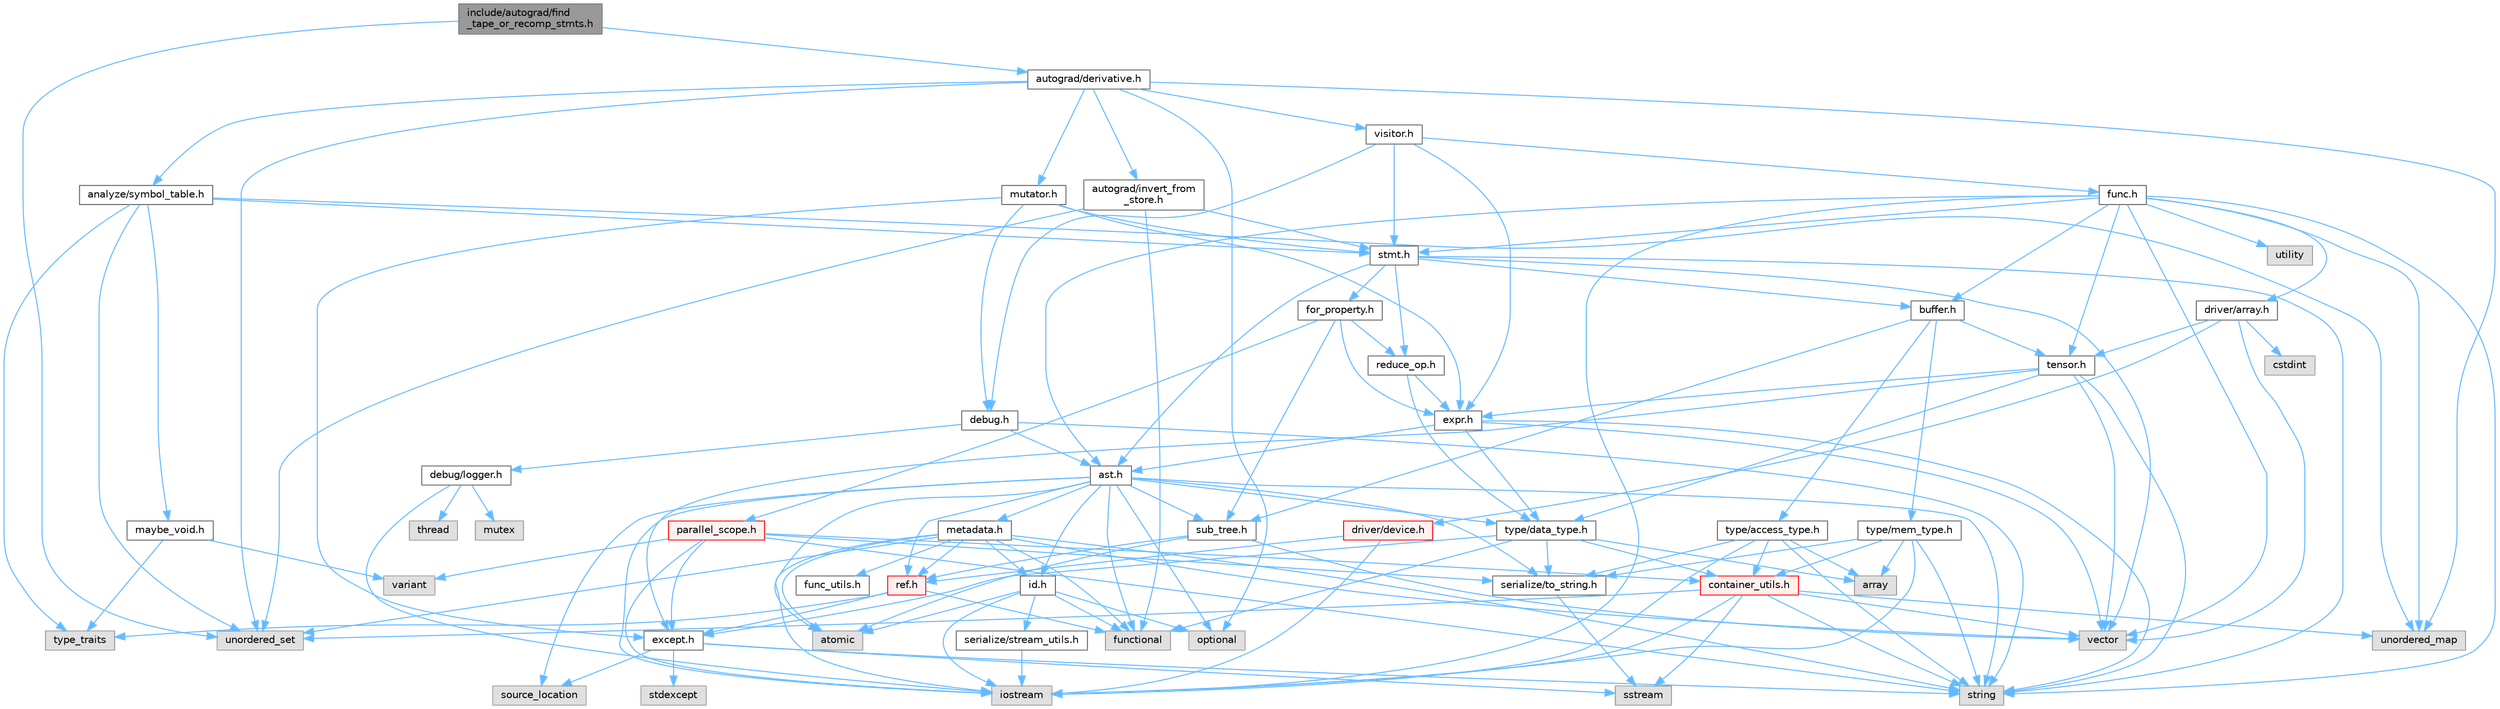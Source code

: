 digraph "include/autograd/find_tape_or_recomp_stmts.h"
{
 // LATEX_PDF_SIZE
  bgcolor="transparent";
  edge [fontname=Helvetica,fontsize=10,labelfontname=Helvetica,labelfontsize=10];
  node [fontname=Helvetica,fontsize=10,shape=box,height=0.2,width=0.4];
  Node1 [label="include/autograd/find\l_tape_or_recomp_stmts.h",height=0.2,width=0.4,color="gray40", fillcolor="grey60", style="filled", fontcolor="black",tooltip=" "];
  Node1 -> Node2 [color="steelblue1",style="solid"];
  Node2 [label="unordered_set",height=0.2,width=0.4,color="grey60", fillcolor="#E0E0E0", style="filled",tooltip=" "];
  Node1 -> Node3 [color="steelblue1",style="solid"];
  Node3 [label="autograd/derivative.h",height=0.2,width=0.4,color="grey40", fillcolor="white", style="filled",URL="$derivative_8h.html",tooltip=" "];
  Node3 -> Node4 [color="steelblue1",style="solid"];
  Node4 [label="optional",height=0.2,width=0.4,color="grey60", fillcolor="#E0E0E0", style="filled",tooltip=" "];
  Node3 -> Node5 [color="steelblue1",style="solid"];
  Node5 [label="unordered_map",height=0.2,width=0.4,color="grey60", fillcolor="#E0E0E0", style="filled",tooltip=" "];
  Node3 -> Node2 [color="steelblue1",style="solid"];
  Node3 -> Node6 [color="steelblue1",style="solid"];
  Node6 [label="analyze/symbol_table.h",height=0.2,width=0.4,color="grey40", fillcolor="white", style="filled",URL="$symbol__table_8h.html",tooltip=" "];
  Node6 -> Node7 [color="steelblue1",style="solid"];
  Node7 [label="type_traits",height=0.2,width=0.4,color="grey60", fillcolor="#E0E0E0", style="filled",tooltip=" "];
  Node6 -> Node5 [color="steelblue1",style="solid"];
  Node6 -> Node2 [color="steelblue1",style="solid"];
  Node6 -> Node8 [color="steelblue1",style="solid"];
  Node8 [label="maybe_void.h",height=0.2,width=0.4,color="grey40", fillcolor="white", style="filled",URL="$maybe__void_8h.html",tooltip=" "];
  Node8 -> Node7 [color="steelblue1",style="solid"];
  Node8 -> Node9 [color="steelblue1",style="solid"];
  Node9 [label="variant",height=0.2,width=0.4,color="grey60", fillcolor="#E0E0E0", style="filled",tooltip=" "];
  Node6 -> Node10 [color="steelblue1",style="solid"];
  Node10 [label="stmt.h",height=0.2,width=0.4,color="grey40", fillcolor="white", style="filled",URL="$stmt_8h.html",tooltip=" "];
  Node10 -> Node11 [color="steelblue1",style="solid"];
  Node11 [label="string",height=0.2,width=0.4,color="grey60", fillcolor="#E0E0E0", style="filled",tooltip=" "];
  Node10 -> Node12 [color="steelblue1",style="solid"];
  Node12 [label="vector",height=0.2,width=0.4,color="grey60", fillcolor="#E0E0E0", style="filled",tooltip=" "];
  Node10 -> Node13 [color="steelblue1",style="solid"];
  Node13 [label="ast.h",height=0.2,width=0.4,color="grey40", fillcolor="white", style="filled",URL="$ast_8h.html",tooltip=" "];
  Node13 -> Node14 [color="steelblue1",style="solid"];
  Node14 [label="atomic",height=0.2,width=0.4,color="grey60", fillcolor="#E0E0E0", style="filled",tooltip=" "];
  Node13 -> Node15 [color="steelblue1",style="solid"];
  Node15 [label="functional",height=0.2,width=0.4,color="grey60", fillcolor="#E0E0E0", style="filled",tooltip=" "];
  Node13 -> Node16 [color="steelblue1",style="solid"];
  Node16 [label="iostream",height=0.2,width=0.4,color="grey60", fillcolor="#E0E0E0", style="filled",tooltip=" "];
  Node13 -> Node4 [color="steelblue1",style="solid"];
  Node13 -> Node17 [color="steelblue1",style="solid"];
  Node17 [label="source_location",height=0.2,width=0.4,color="grey60", fillcolor="#E0E0E0", style="filled",tooltip=" "];
  Node13 -> Node11 [color="steelblue1",style="solid"];
  Node13 -> Node18 [color="steelblue1",style="solid"];
  Node18 [label="id.h",height=0.2,width=0.4,color="grey40", fillcolor="white", style="filled",URL="$id_8h.html",tooltip=" "];
  Node18 -> Node14 [color="steelblue1",style="solid"];
  Node18 -> Node15 [color="steelblue1",style="solid"];
  Node18 -> Node16 [color="steelblue1",style="solid"];
  Node18 -> Node4 [color="steelblue1",style="solid"];
  Node18 -> Node19 [color="steelblue1",style="solid"];
  Node19 [label="serialize/stream_utils.h",height=0.2,width=0.4,color="grey40", fillcolor="white", style="filled",URL="$stream__utils_8h.html",tooltip=" "];
  Node19 -> Node16 [color="steelblue1",style="solid"];
  Node13 -> Node20 [color="steelblue1",style="solid"];
  Node20 [label="metadata.h",height=0.2,width=0.4,color="grey40", fillcolor="white", style="filled",URL="$metadata_8h.html",tooltip=" "];
  Node20 -> Node14 [color="steelblue1",style="solid"];
  Node20 -> Node15 [color="steelblue1",style="solid"];
  Node20 -> Node16 [color="steelblue1",style="solid"];
  Node20 -> Node11 [color="steelblue1",style="solid"];
  Node20 -> Node2 [color="steelblue1",style="solid"];
  Node20 -> Node12 [color="steelblue1",style="solid"];
  Node20 -> Node21 [color="steelblue1",style="solid"];
  Node21 [label="func_utils.h",height=0.2,width=0.4,color="grey40", fillcolor="white", style="filled",URL="$func__utils_8h.html",tooltip=" "];
  Node20 -> Node18 [color="steelblue1",style="solid"];
  Node20 -> Node22 [color="steelblue1",style="solid"];
  Node22 [label="ref.h",height=0.2,width=0.4,color="red", fillcolor="#FFF0F0", style="filled",URL="$ref_8h.html",tooltip=" "];
  Node22 -> Node15 [color="steelblue1",style="solid"];
  Node22 -> Node7 [color="steelblue1",style="solid"];
  Node22 -> Node27 [color="steelblue1",style="solid"];
  Node27 [label="except.h",height=0.2,width=0.4,color="grey40", fillcolor="white", style="filled",URL="$except_8h.html",tooltip=" "];
  Node27 -> Node17 [color="steelblue1",style="solid"];
  Node27 -> Node28 [color="steelblue1",style="solid"];
  Node28 [label="sstream",height=0.2,width=0.4,color="grey60", fillcolor="#E0E0E0", style="filled",tooltip=" "];
  Node27 -> Node29 [color="steelblue1",style="solid"];
  Node29 [label="stdexcept",height=0.2,width=0.4,color="grey60", fillcolor="#E0E0E0", style="filled",tooltip=" "];
  Node27 -> Node11 [color="steelblue1",style="solid"];
  Node13 -> Node22 [color="steelblue1",style="solid"];
  Node13 -> Node30 [color="steelblue1",style="solid"];
  Node30 [label="serialize/to_string.h",height=0.2,width=0.4,color="grey40", fillcolor="white", style="filled",URL="$to__string_8h.html",tooltip=" "];
  Node30 -> Node28 [color="steelblue1",style="solid"];
  Node13 -> Node31 [color="steelblue1",style="solid"];
  Node31 [label="sub_tree.h",height=0.2,width=0.4,color="grey40", fillcolor="white", style="filled",URL="$sub__tree_8h.html",tooltip=" "];
  Node31 -> Node14 [color="steelblue1",style="solid"];
  Node31 -> Node12 [color="steelblue1",style="solid"];
  Node31 -> Node22 [color="steelblue1",style="solid"];
  Node13 -> Node32 [color="steelblue1",style="solid"];
  Node32 [label="type/data_type.h",height=0.2,width=0.4,color="grey40", fillcolor="white", style="filled",URL="$data__type_8h.html",tooltip=" "];
  Node32 -> Node33 [color="steelblue1",style="solid"];
  Node33 [label="array",height=0.2,width=0.4,color="grey60", fillcolor="#E0E0E0", style="filled",tooltip=" "];
  Node32 -> Node15 [color="steelblue1",style="solid"];
  Node32 -> Node34 [color="steelblue1",style="solid"];
  Node34 [label="container_utils.h",height=0.2,width=0.4,color="red", fillcolor="#FFF0F0", style="filled",URL="$container__utils_8h.html",tooltip=" "];
  Node34 -> Node16 [color="steelblue1",style="solid"];
  Node34 -> Node28 [color="steelblue1",style="solid"];
  Node34 -> Node11 [color="steelblue1",style="solid"];
  Node34 -> Node5 [color="steelblue1",style="solid"];
  Node34 -> Node2 [color="steelblue1",style="solid"];
  Node34 -> Node12 [color="steelblue1",style="solid"];
  Node32 -> Node27 [color="steelblue1",style="solid"];
  Node32 -> Node30 [color="steelblue1",style="solid"];
  Node10 -> Node41 [color="steelblue1",style="solid"];
  Node41 [label="buffer.h",height=0.2,width=0.4,color="grey40", fillcolor="white", style="filled",URL="$buffer_8h.html",tooltip=" "];
  Node41 -> Node31 [color="steelblue1",style="solid"];
  Node41 -> Node42 [color="steelblue1",style="solid"];
  Node42 [label="tensor.h",height=0.2,width=0.4,color="grey40", fillcolor="white", style="filled",URL="$tensor_8h.html",tooltip=" "];
  Node42 -> Node11 [color="steelblue1",style="solid"];
  Node42 -> Node12 [color="steelblue1",style="solid"];
  Node42 -> Node27 [color="steelblue1",style="solid"];
  Node42 -> Node43 [color="steelblue1",style="solid"];
  Node43 [label="expr.h",height=0.2,width=0.4,color="grey40", fillcolor="white", style="filled",URL="$expr_8h.html",tooltip=" "];
  Node43 -> Node11 [color="steelblue1",style="solid"];
  Node43 -> Node12 [color="steelblue1",style="solid"];
  Node43 -> Node13 [color="steelblue1",style="solid"];
  Node43 -> Node32 [color="steelblue1",style="solid"];
  Node42 -> Node32 [color="steelblue1",style="solid"];
  Node41 -> Node44 [color="steelblue1",style="solid"];
  Node44 [label="type/access_type.h",height=0.2,width=0.4,color="grey40", fillcolor="white", style="filled",URL="$access__type_8h.html",tooltip=" "];
  Node44 -> Node33 [color="steelblue1",style="solid"];
  Node44 -> Node16 [color="steelblue1",style="solid"];
  Node44 -> Node11 [color="steelblue1",style="solid"];
  Node44 -> Node34 [color="steelblue1",style="solid"];
  Node44 -> Node30 [color="steelblue1",style="solid"];
  Node41 -> Node45 [color="steelblue1",style="solid"];
  Node45 [label="type/mem_type.h",height=0.2,width=0.4,color="grey40", fillcolor="white", style="filled",URL="$mem__type_8h.html",tooltip=" "];
  Node45 -> Node33 [color="steelblue1",style="solid"];
  Node45 -> Node16 [color="steelblue1",style="solid"];
  Node45 -> Node11 [color="steelblue1",style="solid"];
  Node45 -> Node34 [color="steelblue1",style="solid"];
  Node45 -> Node30 [color="steelblue1",style="solid"];
  Node10 -> Node46 [color="steelblue1",style="solid"];
  Node46 [label="for_property.h",height=0.2,width=0.4,color="grey40", fillcolor="white", style="filled",URL="$for__property_8h.html",tooltip=" "];
  Node46 -> Node43 [color="steelblue1",style="solid"];
  Node46 -> Node47 [color="steelblue1",style="solid"];
  Node47 [label="parallel_scope.h",height=0.2,width=0.4,color="red", fillcolor="#FFF0F0", style="filled",URL="$parallel__scope_8h.html",tooltip=" "];
  Node47 -> Node16 [color="steelblue1",style="solid"];
  Node47 -> Node11 [color="steelblue1",style="solid"];
  Node47 -> Node9 [color="steelblue1",style="solid"];
  Node47 -> Node34 [color="steelblue1",style="solid"];
  Node47 -> Node27 [color="steelblue1",style="solid"];
  Node47 -> Node30 [color="steelblue1",style="solid"];
  Node46 -> Node49 [color="steelblue1",style="solid"];
  Node49 [label="reduce_op.h",height=0.2,width=0.4,color="grey40", fillcolor="white", style="filled",URL="$reduce__op_8h.html",tooltip=" "];
  Node49 -> Node43 [color="steelblue1",style="solid"];
  Node49 -> Node32 [color="steelblue1",style="solid"];
  Node46 -> Node31 [color="steelblue1",style="solid"];
  Node10 -> Node49 [color="steelblue1",style="solid"];
  Node3 -> Node50 [color="steelblue1",style="solid"];
  Node50 [label="autograd/invert_from\l_store.h",height=0.2,width=0.4,color="grey40", fillcolor="white", style="filled",URL="$invert__from__store_8h.html",tooltip=" "];
  Node50 -> Node15 [color="steelblue1",style="solid"];
  Node50 -> Node2 [color="steelblue1",style="solid"];
  Node50 -> Node10 [color="steelblue1",style="solid"];
  Node3 -> Node51 [color="steelblue1",style="solid"];
  Node51 [label="mutator.h",height=0.2,width=0.4,color="grey40", fillcolor="white", style="filled",URL="$mutator_8h.html",tooltip=" "];
  Node51 -> Node52 [color="steelblue1",style="solid"];
  Node52 [label="debug.h",height=0.2,width=0.4,color="grey40", fillcolor="white", style="filled",URL="$debug_8h.html",tooltip=" "];
  Node52 -> Node11 [color="steelblue1",style="solid"];
  Node52 -> Node13 [color="steelblue1",style="solid"];
  Node52 -> Node53 [color="steelblue1",style="solid"];
  Node53 [label="debug/logger.h",height=0.2,width=0.4,color="grey40", fillcolor="white", style="filled",URL="$logger_8h.html",tooltip=" "];
  Node53 -> Node16 [color="steelblue1",style="solid"];
  Node53 -> Node54 [color="steelblue1",style="solid"];
  Node54 [label="mutex",height=0.2,width=0.4,color="grey60", fillcolor="#E0E0E0", style="filled",tooltip=" "];
  Node53 -> Node55 [color="steelblue1",style="solid"];
  Node55 [label="thread",height=0.2,width=0.4,color="grey60", fillcolor="#E0E0E0", style="filled",tooltip=" "];
  Node51 -> Node27 [color="steelblue1",style="solid"];
  Node51 -> Node43 [color="steelblue1",style="solid"];
  Node51 -> Node10 [color="steelblue1",style="solid"];
  Node3 -> Node56 [color="steelblue1",style="solid"];
  Node56 [label="visitor.h",height=0.2,width=0.4,color="grey40", fillcolor="white", style="filled",URL="$visitor_8h.html",tooltip=" "];
  Node56 -> Node52 [color="steelblue1",style="solid"];
  Node56 -> Node43 [color="steelblue1",style="solid"];
  Node56 -> Node57 [color="steelblue1",style="solid"];
  Node57 [label="func.h",height=0.2,width=0.4,color="grey40", fillcolor="white", style="filled",URL="$func_8h.html",tooltip=" "];
  Node57 -> Node16 [color="steelblue1",style="solid"];
  Node57 -> Node11 [color="steelblue1",style="solid"];
  Node57 -> Node5 [color="steelblue1",style="solid"];
  Node57 -> Node58 [color="steelblue1",style="solid"];
  Node58 [label="utility",height=0.2,width=0.4,color="grey60", fillcolor="#E0E0E0", style="filled",tooltip=" "];
  Node57 -> Node12 [color="steelblue1",style="solid"];
  Node57 -> Node13 [color="steelblue1",style="solid"];
  Node57 -> Node41 [color="steelblue1",style="solid"];
  Node57 -> Node59 [color="steelblue1",style="solid"];
  Node59 [label="driver/array.h",height=0.2,width=0.4,color="grey40", fillcolor="white", style="filled",URL="$array_8h.html",tooltip=" "];
  Node59 -> Node25 [color="steelblue1",style="solid"];
  Node25 [label="cstdint",height=0.2,width=0.4,color="grey60", fillcolor="#E0E0E0", style="filled",tooltip=" "];
  Node59 -> Node12 [color="steelblue1",style="solid"];
  Node59 -> Node60 [color="steelblue1",style="solid"];
  Node60 [label="driver/device.h",height=0.2,width=0.4,color="red", fillcolor="#FFF0F0", style="filled",URL="$device_8h.html",tooltip=" "];
  Node60 -> Node16 [color="steelblue1",style="solid"];
  Node60 -> Node22 [color="steelblue1",style="solid"];
  Node59 -> Node42 [color="steelblue1",style="solid"];
  Node57 -> Node10 [color="steelblue1",style="solid"];
  Node57 -> Node42 [color="steelblue1",style="solid"];
  Node56 -> Node10 [color="steelblue1",style="solid"];
}
